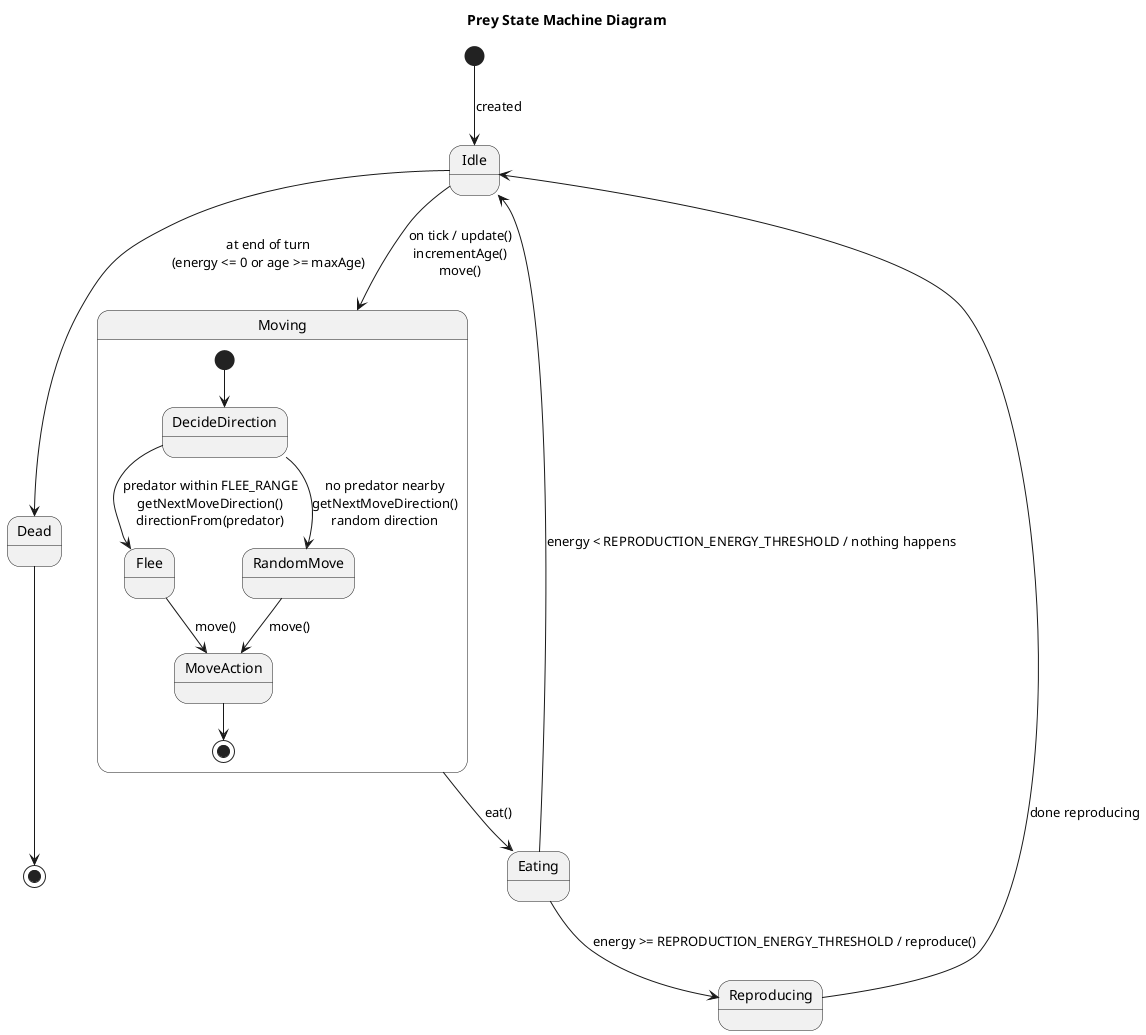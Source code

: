 @startuml
title Prey State Machine Diagram

[*] --> Idle : created

Idle --> Moving : on tick / update()\nincrementAge()\nmove()

state Moving {
    [*] --> DecideDirection
    DecideDirection --> Flee : predator within FLEE_RANGE\ngetNextMoveDirection()\ndirectionFrom(predator)
    DecideDirection --> RandomMove : no predator nearby\ngetNextMoveDirection()\nrandom direction
    Flee --> MoveAction : move()
    RandomMove --> MoveAction : move()
    MoveAction --> [*]
}

Moving --> Eating : eat()
Eating --> Reproducing : energy >= REPRODUCTION_ENERGY_THRESHOLD / reproduce()
Eating --> Idle : energy < REPRODUCTION_ENERGY_THRESHOLD / nothing happens
Reproducing --> Idle : done reproducing

' Death is checked only after the whole cycle (after returning to Idle)
Idle --> Dead : at end of turn\n(energy <= 0 or age >= maxAge)

Dead --> [*]
@enduml